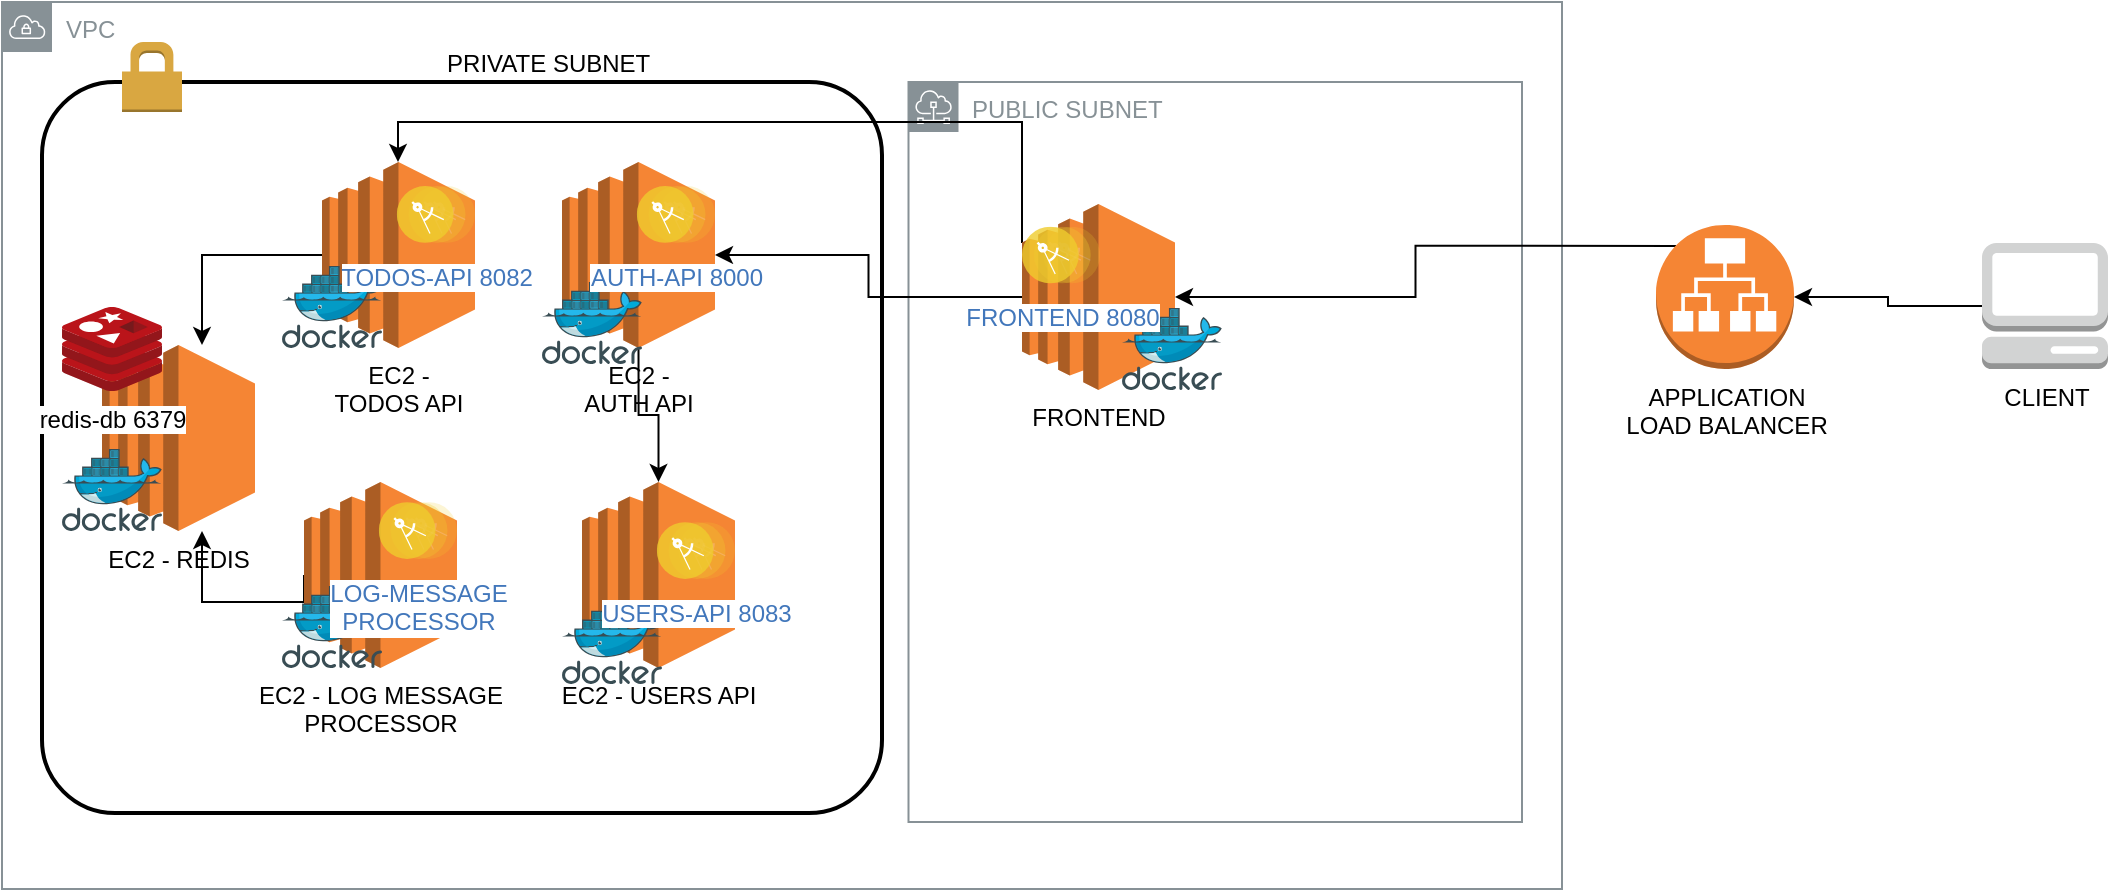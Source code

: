 <mxfile version="22.0.8" type="device">
  <diagram name="Página-1" id="AftUQH_up_cjFDJQuSMF">
    <mxGraphModel dx="1207" dy="1650" grid="1" gridSize="10" guides="1" tooltips="1" connect="1" arrows="1" fold="1" page="1" pageScale="1" pageWidth="827" pageHeight="1169" math="0" shadow="0">
      <root>
        <mxCell id="0" />
        <mxCell id="1" parent="0" />
        <mxCell id="OqMOeJEcPIehA_jsQs9D-3" value="VPC" style="sketch=0;outlineConnect=0;gradientColor=none;html=1;whiteSpace=wrap;fontSize=12;fontStyle=0;shape=mxgraph.aws4.group;grIcon=mxgraph.aws4.group_vpc;strokeColor=#879196;fillColor=none;verticalAlign=top;align=left;spacingLeft=30;fontColor=#879196;dashed=0;" parent="1" vertex="1">
          <mxGeometry y="-40" width="780" height="443.5" as="geometry" />
        </mxCell>
        <mxCell id="OqMOeJEcPIehA_jsQs9D-11" value="                          PRIVATE SUBNET" style="rounded=1;arcSize=10;dashed=0;fillColor=none;gradientColor=none;strokeWidth=2;labelPosition=center;verticalLabelPosition=top;align=center;verticalAlign=bottom;" parent="1" vertex="1">
          <mxGeometry x="20" width="420" height="365.5" as="geometry" />
        </mxCell>
        <mxCell id="OqMOeJEcPIehA_jsQs9D-10" value="PUBLIC SUBNET&lt;br&gt;" style="sketch=0;outlineConnect=0;gradientColor=none;html=1;whiteSpace=wrap;fontSize=12;fontStyle=0;shape=mxgraph.aws4.group;grIcon=mxgraph.aws4.group_subnet;strokeColor=#879196;fillColor=none;verticalAlign=top;align=left;spacingLeft=30;fontColor=#879196;dashed=0;" parent="1" vertex="1">
          <mxGeometry x="453.25" width="306.75" height="370" as="geometry" />
        </mxCell>
        <mxCell id="OqMOeJEcPIehA_jsQs9D-29" style="edgeStyle=orthogonalEdgeStyle;rounded=0;orthogonalLoop=1;jettySize=auto;html=1;exitX=0;exitY=0.5;exitDx=0;exitDy=0;exitPerimeter=0;" parent="1" source="OqMOeJEcPIehA_jsQs9D-1" target="OqMOeJEcPIehA_jsQs9D-27" edge="1">
          <mxGeometry relative="1" as="geometry">
            <Array as="points">
              <mxPoint x="100" y="87" />
            </Array>
          </mxGeometry>
        </mxCell>
        <mxCell id="OqMOeJEcPIehA_jsQs9D-1" value="EC2 -&lt;br&gt;TODOS API" style="outlineConnect=0;dashed=0;verticalLabelPosition=bottom;verticalAlign=top;align=center;html=1;shape=mxgraph.aws3.ec2;fillColor=#F58534;gradientColor=none;" parent="1" vertex="1">
          <mxGeometry x="160" y="40" width="76.5" height="93" as="geometry" />
        </mxCell>
        <mxCell id="OqMOeJEcPIehA_jsQs9D-22" style="edgeStyle=orthogonalEdgeStyle;rounded=0;orthogonalLoop=1;jettySize=auto;html=1;exitX=0;exitY=0.5;exitDx=0;exitDy=0;exitPerimeter=0;" parent="1" source="OqMOeJEcPIehA_jsQs9D-2" target="OqMOeJEcPIehA_jsQs9D-6" edge="1">
          <mxGeometry relative="1" as="geometry">
            <Array as="points" />
          </mxGeometry>
        </mxCell>
        <mxCell id="OqMOeJEcPIehA_jsQs9D-23" style="edgeStyle=orthogonalEdgeStyle;rounded=0;orthogonalLoop=1;jettySize=auto;html=1;exitX=0;exitY=0.21;exitDx=0;exitDy=0;exitPerimeter=0;" parent="1" source="OqMOeJEcPIehA_jsQs9D-2" target="OqMOeJEcPIehA_jsQs9D-1" edge="1">
          <mxGeometry relative="1" as="geometry">
            <Array as="points">
              <mxPoint x="510" y="20" />
              <mxPoint x="198" y="20" />
            </Array>
          </mxGeometry>
        </mxCell>
        <mxCell id="OqMOeJEcPIehA_jsQs9D-2" value="FRONTEND" style="outlineConnect=0;dashed=0;verticalLabelPosition=bottom;verticalAlign=top;align=center;html=1;shape=mxgraph.aws3.ec2;fillColor=#F58534;gradientColor=none;" parent="1" vertex="1">
          <mxGeometry x="510" y="61" width="76.5" height="93" as="geometry" />
        </mxCell>
        <mxCell id="OqMOeJEcPIehA_jsQs9D-31" style="edgeStyle=orthogonalEdgeStyle;rounded=0;orthogonalLoop=1;jettySize=auto;html=1;exitX=0;exitY=0.5;exitDx=0;exitDy=0;exitPerimeter=0;" parent="1" source="OqMOeJEcPIehA_jsQs9D-4" target="OqMOeJEcPIehA_jsQs9D-27" edge="1">
          <mxGeometry relative="1" as="geometry">
            <Array as="points">
              <mxPoint x="151" y="260" />
              <mxPoint x="100" y="260" />
              <mxPoint x="100" y="180" />
            </Array>
          </mxGeometry>
        </mxCell>
        <mxCell id="OqMOeJEcPIehA_jsQs9D-4" value="EC2 - LOG MESSAGE&lt;br&gt;PROCESSOR" style="outlineConnect=0;dashed=0;verticalLabelPosition=bottom;verticalAlign=top;align=center;html=1;shape=mxgraph.aws3.ec2;fillColor=#F58534;gradientColor=none;" parent="1" vertex="1">
          <mxGeometry x="151" y="200" width="76.5" height="93" as="geometry" />
        </mxCell>
        <mxCell id="OqMOeJEcPIehA_jsQs9D-5" value="EC2 - USERS API" style="outlineConnect=0;dashed=0;verticalLabelPosition=bottom;verticalAlign=top;align=center;html=1;shape=mxgraph.aws3.ec2;fillColor=#F58534;gradientColor=none;" parent="1" vertex="1">
          <mxGeometry x="290" y="200" width="76.5" height="93" as="geometry" />
        </mxCell>
        <mxCell id="OqMOeJEcPIehA_jsQs9D-24" style="edgeStyle=orthogonalEdgeStyle;rounded=0;orthogonalLoop=1;jettySize=auto;html=1;exitX=0.5;exitY=1;exitDx=0;exitDy=0;exitPerimeter=0;" parent="1" source="OqMOeJEcPIehA_jsQs9D-6" target="OqMOeJEcPIehA_jsQs9D-5" edge="1">
          <mxGeometry relative="1" as="geometry" />
        </mxCell>
        <mxCell id="OqMOeJEcPIehA_jsQs9D-6" value="EC2 -&lt;br&gt;AUTH API" style="outlineConnect=0;dashed=0;verticalLabelPosition=bottom;verticalAlign=top;align=center;html=1;shape=mxgraph.aws3.ec2;fillColor=#F58534;gradientColor=none;" parent="1" vertex="1">
          <mxGeometry x="280" y="40" width="76.5" height="93" as="geometry" />
        </mxCell>
        <mxCell id="OqMOeJEcPIehA_jsQs9D-32" style="edgeStyle=orthogonalEdgeStyle;rounded=0;orthogonalLoop=1;jettySize=auto;html=1;exitX=0;exitY=0.5;exitDx=0;exitDy=0;exitPerimeter=0;entryX=1;entryY=0.5;entryDx=0;entryDy=0;entryPerimeter=0;" parent="1" source="OqMOeJEcPIehA_jsQs9D-9" target="OqMOeJEcPIehA_jsQs9D-34" edge="1">
          <mxGeometry relative="1" as="geometry">
            <mxPoint x="719" y="156.077" as="targetPoint" />
          </mxGeometry>
        </mxCell>
        <mxCell id="OqMOeJEcPIehA_jsQs9D-9" value="CLIENT" style="outlineConnect=0;dashed=0;verticalLabelPosition=bottom;verticalAlign=top;align=center;html=1;shape=mxgraph.aws3.management_console;fillColor=#D2D3D3;gradientColor=none;" parent="1" vertex="1">
          <mxGeometry x="990" y="80.5" width="63" height="63" as="geometry" />
        </mxCell>
        <mxCell id="OqMOeJEcPIehA_jsQs9D-12" value="" style="dashed=0;html=1;shape=mxgraph.aws3.permissions;fillColor=#D9A741;gradientColor=none;dashed=0;" parent="1" vertex="1">
          <mxGeometry x="60" y="-20" width="30" height="35" as="geometry" />
        </mxCell>
        <mxCell id="OqMOeJEcPIehA_jsQs9D-16" value="" style="image;sketch=0;aspect=fixed;html=1;points=[];align=center;fontSize=12;image=img/lib/mscae/Docker.svg;" parent="1" vertex="1">
          <mxGeometry x="140" y="92" width="50" height="41" as="geometry" />
        </mxCell>
        <mxCell id="OqMOeJEcPIehA_jsQs9D-18" value="" style="image;sketch=0;aspect=fixed;html=1;points=[];align=center;fontSize=12;image=img/lib/mscae/Docker.svg;" parent="1" vertex="1">
          <mxGeometry x="270" y="100" width="50" height="41" as="geometry" />
        </mxCell>
        <mxCell id="OqMOeJEcPIehA_jsQs9D-19" value="" style="image;sketch=0;aspect=fixed;html=1;points=[];align=center;fontSize=12;image=img/lib/mscae/Docker.svg;" parent="1" vertex="1">
          <mxGeometry x="140" y="252" width="50" height="41" as="geometry" />
        </mxCell>
        <mxCell id="OqMOeJEcPIehA_jsQs9D-20" value="" style="image;sketch=0;aspect=fixed;html=1;points=[];align=center;fontSize=12;image=img/lib/mscae/Docker.svg;" parent="1" vertex="1">
          <mxGeometry x="280" y="260" width="50" height="41" as="geometry" />
        </mxCell>
        <mxCell id="OqMOeJEcPIehA_jsQs9D-21" value="" style="image;sketch=0;aspect=fixed;html=1;points=[];align=center;fontSize=12;image=img/lib/mscae/Docker.svg;" parent="1" vertex="1">
          <mxGeometry x="560" y="113" width="50" height="41" as="geometry" />
        </mxCell>
        <mxCell id="OqMOeJEcPIehA_jsQs9D-27" value="EC2 - REDIS" style="outlineConnect=0;dashed=0;verticalLabelPosition=bottom;verticalAlign=top;align=center;html=1;shape=mxgraph.aws3.ec2;fillColor=#F58534;gradientColor=none;" parent="1" vertex="1">
          <mxGeometry x="50" y="131.5" width="76.5" height="93" as="geometry" />
        </mxCell>
        <mxCell id="OqMOeJEcPIehA_jsQs9D-28" value="" style="image;sketch=0;aspect=fixed;html=1;points=[];align=center;fontSize=12;image=img/lib/mscae/Docker.svg;" parent="1" vertex="1">
          <mxGeometry x="30" y="183.5" width="50" height="41" as="geometry" />
        </mxCell>
        <mxCell id="OqMOeJEcPIehA_jsQs9D-35" style="edgeStyle=orthogonalEdgeStyle;rounded=0;orthogonalLoop=1;jettySize=auto;html=1;exitX=0.145;exitY=0.145;exitDx=0;exitDy=0;exitPerimeter=0;" parent="1" source="OqMOeJEcPIehA_jsQs9D-34" target="OqMOeJEcPIehA_jsQs9D-2" edge="1">
          <mxGeometry relative="1" as="geometry" />
        </mxCell>
        <mxCell id="OqMOeJEcPIehA_jsQs9D-34" value="APPLICATION&lt;br&gt;LOAD BALANCER" style="outlineConnect=0;dashed=0;verticalLabelPosition=bottom;verticalAlign=top;align=center;html=1;shape=mxgraph.aws3.application_load_balancer;fillColor=#F58534;gradientColor=none;" parent="1" vertex="1">
          <mxGeometry x="827" y="71.5" width="69" height="72" as="geometry" />
        </mxCell>
        <mxCell id="OqMOeJEcPIehA_jsQs9D-39" value="redis-db 6379" style="image;sketch=0;aspect=fixed;html=1;points=[];align=center;fontSize=12;image=img/lib/mscae/Cache_Redis_Product.svg;" parent="1" vertex="1">
          <mxGeometry x="30" y="112.5" width="50" height="42" as="geometry" />
        </mxCell>
        <mxCell id="OqMOeJEcPIehA_jsQs9D-42" value="TODOS-API 8082" style="image;aspect=fixed;perimeter=ellipsePerimeter;html=1;align=center;shadow=0;dashed=0;fontColor=#4277BB;labelBackgroundColor=default;fontSize=12;spacingTop=3;image=img/lib/ibm/applications/microservice.svg;imageBackground=none;imageBorder=none;" parent="1" vertex="1">
          <mxGeometry x="197.39" y="51.95" width="39.11" height="28.55" as="geometry" />
        </mxCell>
        <mxCell id="OqMOeJEcPIehA_jsQs9D-44" value="AUTH-API 8000" style="image;aspect=fixed;perimeter=ellipsePerimeter;html=1;align=center;shadow=0;dashed=0;fontColor=#4277BB;labelBackgroundColor=default;fontSize=12;spacingTop=3;image=img/lib/ibm/applications/microservice.svg;imageBackground=none;imageBorder=none;" parent="1" vertex="1">
          <mxGeometry x="317.39" y="51.95" width="39.11" height="28.55" as="geometry" />
        </mxCell>
        <mxCell id="OqMOeJEcPIehA_jsQs9D-45" value="LOG-MESSAGE&lt;br&gt;PROCESSOR" style="image;aspect=fixed;perimeter=ellipsePerimeter;html=1;align=center;shadow=0;dashed=0;fontColor=#4277BB;labelBackgroundColor=default;fontSize=12;spacingTop=3;image=img/lib/ibm/applications/microservice.svg;imageBackground=none;imageBorder=none;" parent="1" vertex="1">
          <mxGeometry x="188.39" y="210" width="39.11" height="28.55" as="geometry" />
        </mxCell>
        <mxCell id="OqMOeJEcPIehA_jsQs9D-46" value="USERS-API 8083" style="image;aspect=fixed;perimeter=ellipsePerimeter;html=1;align=center;shadow=0;dashed=0;fontColor=#4277BB;labelBackgroundColor=default;fontSize=12;spacingTop=3;image=img/lib/ibm/applications/microservice.svg;imageBackground=none;imageBorder=none;" parent="1" vertex="1">
          <mxGeometry x="327.39" y="220" width="39.11" height="28.55" as="geometry" />
        </mxCell>
        <mxCell id="OqMOeJEcPIehA_jsQs9D-47" value="FRONTEND 8080" style="image;aspect=fixed;perimeter=ellipsePerimeter;html=1;align=center;shadow=0;dashed=0;fontColor=#4277BB;labelBackgroundColor=default;fontSize=12;spacingTop=3;image=img/lib/ibm/applications/microservice.svg;imageBackground=none;imageBorder=none;" parent="1" vertex="1">
          <mxGeometry x="510" y="72.23" width="39.11" height="28.55" as="geometry" />
        </mxCell>
      </root>
    </mxGraphModel>
  </diagram>
</mxfile>
